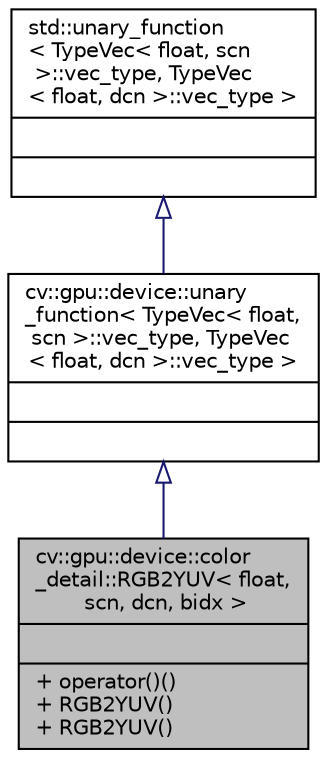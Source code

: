 digraph "cv::gpu::device::color_detail::RGB2YUV&lt; float, scn, dcn, bidx &gt;"
{
 // LATEX_PDF_SIZE
  edge [fontname="Helvetica",fontsize="10",labelfontname="Helvetica",labelfontsize="10"];
  node [fontname="Helvetica",fontsize="10",shape=record];
  Node1 [label="{cv::gpu::device::color\l_detail::RGB2YUV\< float,\l scn, dcn, bidx \>\n||+ operator()()\l+ RGB2YUV()\l+ RGB2YUV()\l}",height=0.2,width=0.4,color="black", fillcolor="grey75", style="filled", fontcolor="black",tooltip=" "];
  Node2 -> Node1 [dir="back",color="midnightblue",fontsize="10",style="solid",arrowtail="onormal",fontname="Helvetica"];
  Node2 [label="{cv::gpu::device::unary\l_function\< TypeVec\< float,\l scn \>::vec_type, TypeVec\l\< float, dcn \>::vec_type \>\n||}",height=0.2,width=0.4,color="black", fillcolor="white", style="filled",URL="$structcv_1_1gpu_1_1device_1_1unary__function.html",tooltip=" "];
  Node3 -> Node2 [dir="back",color="midnightblue",fontsize="10",style="solid",arrowtail="onormal",fontname="Helvetica"];
  Node3 [label="{std::unary_function\l\< TypeVec\< float, scn\l \>::vec_type, TypeVec\l\< float, dcn \>::vec_type \>\n||}",height=0.2,width=0.4,color="black", fillcolor="white", style="filled",tooltip=" "];
}
